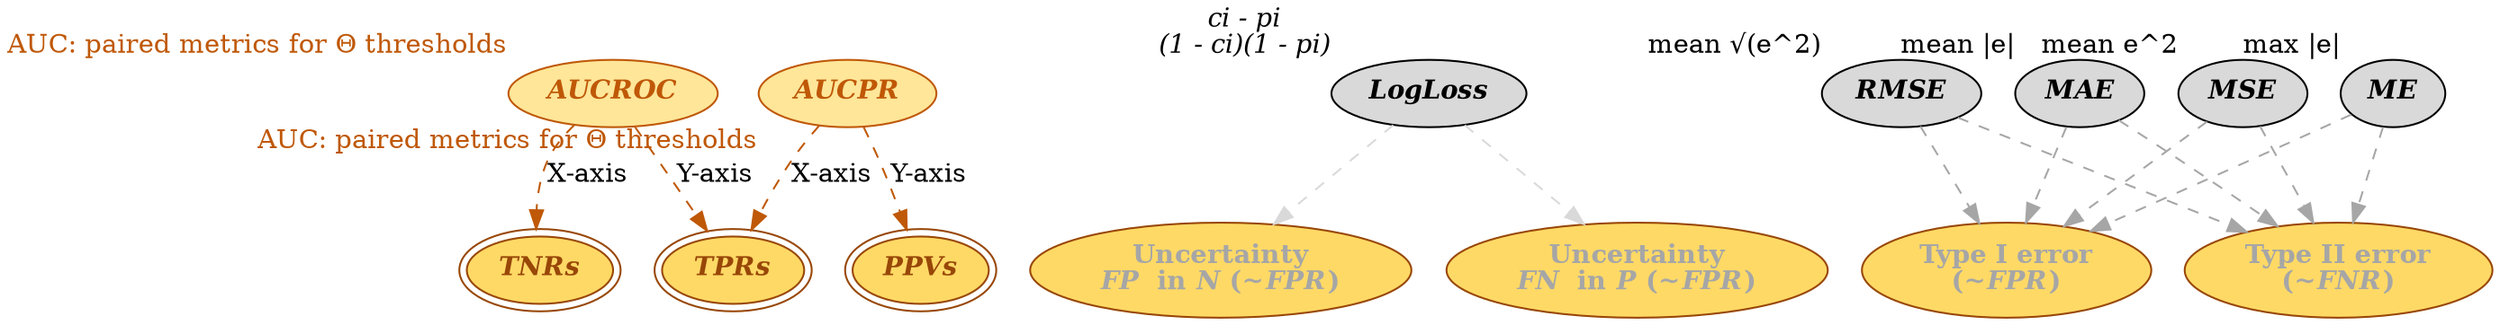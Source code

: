 ﻿# Binary-Classification Performance Instruments Dependency Graph
# (Graphics-based metrics and probabilistic error/loss measures)
# Author: Gürol Canbek, gurol44@gmail.com
# Version: 1.5
# Last Update Date: 26 May 2020
# First Date: 19 September 2017
#
# This file is licensed under  
# 
#   G N U   A F F E R O   G E N E R A L   P U B L I C   L I C E N S E
#        V e r s i o n   3 ,   1 9   N o v e m b e r   2 0 0 7 
# 
# perfscheme – Visualized Scheme for Binary-Classification Performance Evaluation
# Copyright (C) 2017-2020  Gürol Canbek
# 
# This program is free software: you can redistribute it and/or modify
# it under the terms of the GNU Affero General Public License as published
# by the Free Software Foundation, either version 3 of the License, or
# (at your option) any later version.
# 
# This program is distributed in the hope that it will be useful,
# but WITHOUT ANY WARRANTY; without even the implied warranty of
# MERCHANTABILITY or FITNESS FOR A PARTICULAR PURPOSE.  See the
# GNU Affero General Public License for more details.
# You should have received a copy of the GNU Affero General Public License
# along with this program.  If not, see <https://www.gnu.org/licenses/>.
#  
# See the full notice license file in <https://github.com/gurol/ptopi>
#
# Usage (graphviz must be installed):
# dot -Tpdf PToPI.dot -o PToPI.pdf
digraph BinClassRoadMap {
	size = "320, 240"
	dpi = 96.0
	forcelabels = true
	# subgraph cluster_base_measures {
	# 	TP FP FN TN
	# 	label="BaseMeasures" 
	# }

	# Nodes for Graphic based metrics
	TPRs[label=<<b><i>TPRs</i></b>> style="filled" color="#984707" fillcolor="#ffd966" fontcolor="#984707" penwidth=1.0 peripheries=2]
	TNRs[label=<<b><i>TNRs</i></b>> style="filled" color="#984707" fillcolor="#ffd966" fontcolor="#984707" penwidth=1.0 peripheries=2]
	PPVs[label=<<b><i>PPVs</i></b>> style="filled" color="#984707" fillcolor="#ffd966" fontcolor="#984707" penwidth=1.0 peripheries=2]

	AUCROC[label=<<b><i>AUCROC</i></b>> style="filled" color="#bf5807" fillcolor="#ffe699" fontcolor="#bf5807" penwidth=1.0 xlabel="AUC: paired metrics for Θ thresholds"]
	AUCPR[label=<<b><i>AUCPR</i></b>> style="filled" color="#bf5807" fillcolor="#ffe699" fontcolor="#bf5807" penwidth=1.0 xlabel="AUC: paired metrics for Θ thresholds"]

	# Nodes for Probabilistic error/loss measures
	LogLoss[label=<<b><i>LogLoss</i></b>> style="filled" fillcolor="#d9d9d9" fontcolor="black" penwidth=1.0 xlabel=<<i>ci - pi</i><br/><i>(1 - ci)(1 - pi)</i>>]
	MSE[label=<<b><i>MSE</i></b>> style="filled" fillcolor="#d9d9d9" fontcolor="black" penwidth=1.0 xlabel="mean e^2"]
	MAE[label=<<b><i>MAE</i></b>> style="filled" fillcolor="#d9d9d9" fontcolor="black" penwidth=1.0 xlabel="mean |e|"]
	RMSE[label=<<b><i>RMSE</i></b>> style="filled" fillcolor="#d9d9d9" fontcolor="black" penwidth=1.0 xlabel="mean √(e^2)"]
	ME[label=<<b><i>ME</i></b>> style="filled" fillcolor="#d9d9d9" fontcolor="black" penwidth=1.0 xlabel="max |e|"]

    TypeIerror[label=<<b>Type I error<br/>(~<i>FPR</i>)</b>> style="filled" color="#984707" fillcolor="#ffd966" fontcolor="#a6a6a6" penwidth=1.0]
	TypeIIerror[label=<<b>Type II error<br/>(~<i>FNR</i>)</b>> style="filled" color="#984707" fillcolor="#ffd966" fontcolor="#a6a6a6" penwidth=1.0]
	UncertaintyInN[label=<<b>Uncertainty<br/><i>FP</i>&nbsp; in <i>N</i>&nbsp;(~<i>FPR</i>)</b>> style="filled" color="#984707" fillcolor="#ffd966" fontcolor="#a6a6a6" penwidth=1.0]
	UncertaintyInP[label=<<b>Uncertainty<br/><i>FN</i>&nbsp; in <i>P</i>&nbsp;(~<i>FPR</i>)</b>>style="filled" color="#984707" fillcolor="#ffd966" fontcolor="#a6a6a6" penwidth=1.0]

	# Nodes for Graphic based metrics
	AUCROC -> TPRs [label="Y-axis" color="#bf5807" style="dashed"]
	AUCROC -> TNRs [label="X-axis" color="#bf5807" style="dashed"]
	AUCPR -> PPVs [label="Y-axis" color="#bf5807" style="dashed"]
	AUCPR -> TPRs [label="X-axis" color="#bf5807" style="dashed"]

	# {rank=same TPRs TNRs PPVs TPR}

    # Nodes for Probabilistic error/loss measures
	LogLoss -> UncertaintyInP [label="" color="#d9d9d9" style="dashed"]
	LogLoss -> UncertaintyInN [label="" color="#d9d9d9" style="dashed"]
	MSE -> TypeIerror [label="" color="#a6a6a6" style="dashed"]
	MSE -> TypeIIerror [label="" color="#a6a6a6" style="dashed"]
	MAE -> TypeIerror [label="" color="#a6a6a6" style="dashed"]
	MAE -> TypeIIerror [label="" color="#a6a6a6" style="dashed"]
	RMSE -> TypeIerror [label="" color="#a6a6a6" style="dashed"]
	RMSE -> TypeIIerror [label="" color="#a6a6a6" style="dashed"]
	ME -> TypeIerror [label="" color="#a6a6a6" style="dashed"]
	ME -> TypeIIerror [label="" color="#a6a6a6" style="dashed"]

	# {rank=same UncertaintyInP UncertaintyInN TypeIerror TypeIIerror FPR FNR}
}